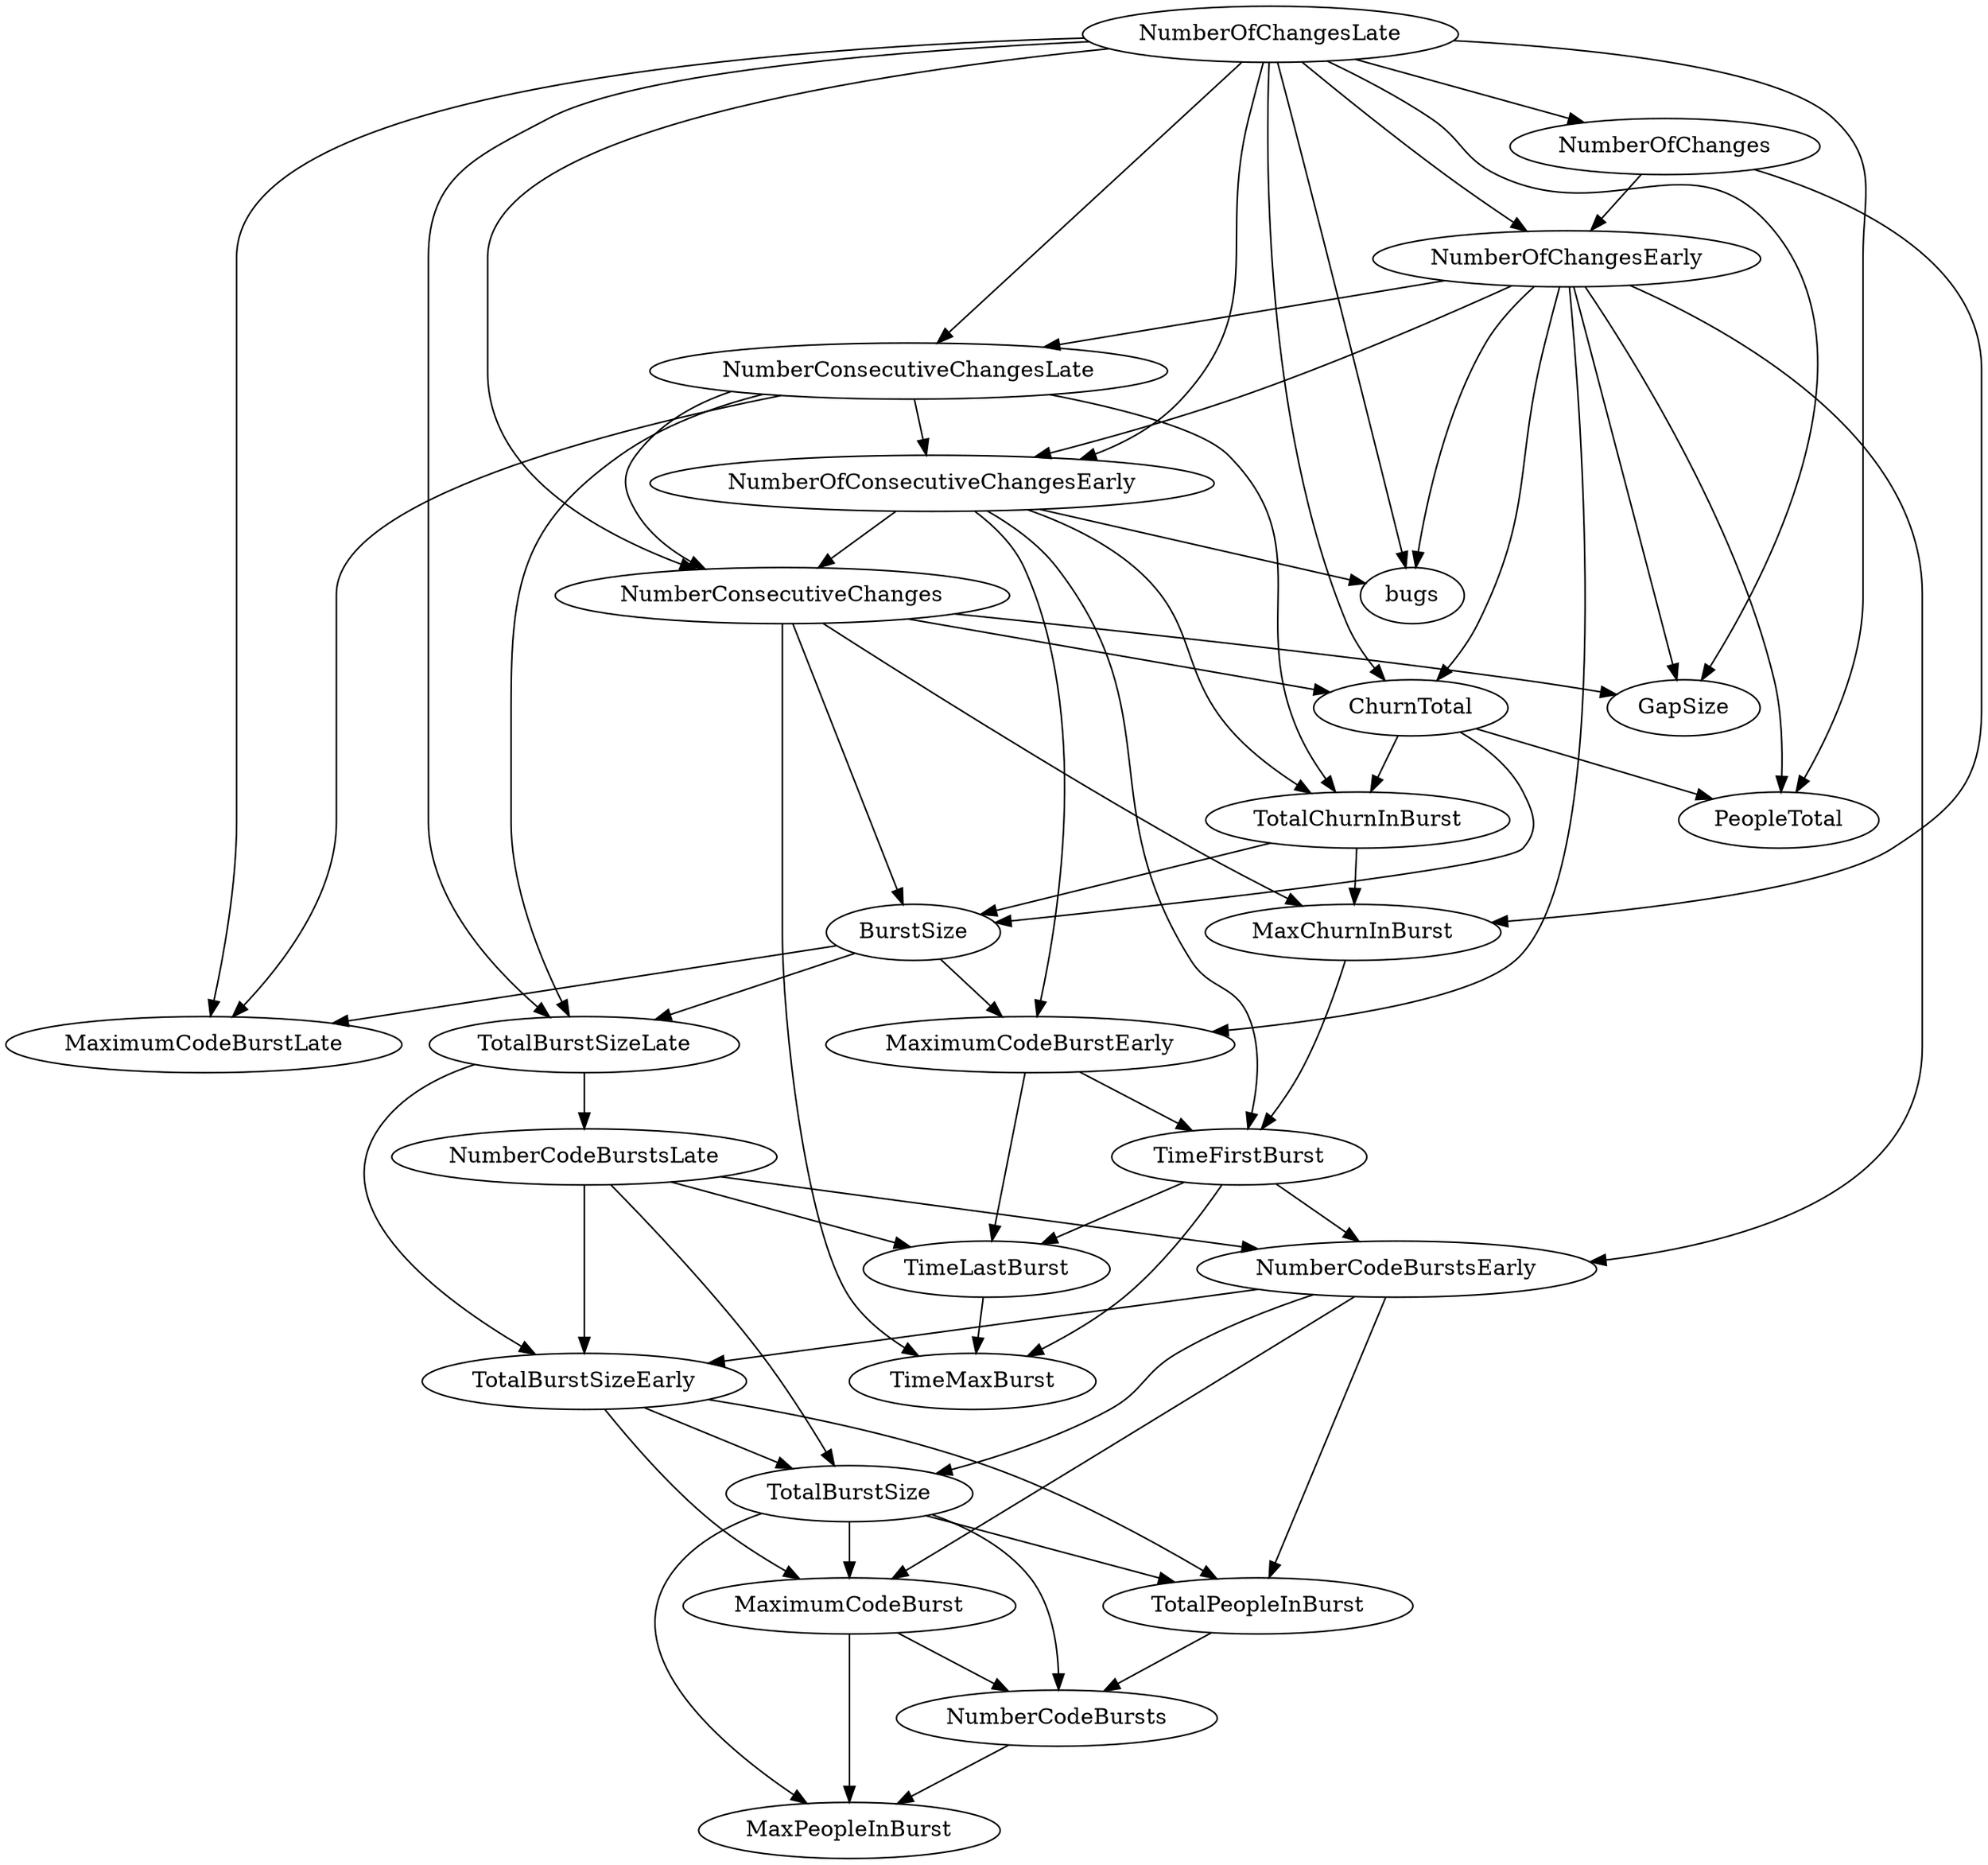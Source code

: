 digraph {
   TotalPeopleInBurst;
   MaximumCodeBurstLate;
   NumberOfChanges;
   MaxPeopleInBurst;
   TotalBurstSizeLate;
   NumberCodeBurstsLate;
   NumberOfChangesLate;
   NumberOfChangesEarly;
   MaxChurnInBurst;
   MaximumCodeBurstEarly;
   NumberCodeBurstsEarly;
   TimeFirstBurst;
   TotalChurnInBurst;
   ChurnTotal;
   MaximumCodeBurst;
   NumberOfConsecutiveChangesEarly;
   NumberConsecutiveChangesLate;
   TotalBurstSizeEarly;
   TotalBurstSize;
   TimeMaxBurst;
   NumberConsecutiveChanges;
   TimeLastBurst;
   NumberCodeBursts;
   PeopleTotal;
   bugs;
   GapSize;
   BurstSize;
   TotalPeopleInBurst -> NumberCodeBursts;
   NumberOfChanges -> NumberOfChangesEarly;
   NumberOfChanges -> MaxChurnInBurst;
   TotalBurstSizeLate -> NumberCodeBurstsLate;
   TotalBurstSizeLate -> TotalBurstSizeEarly;
   NumberCodeBurstsLate -> NumberCodeBurstsEarly;
   NumberCodeBurstsLate -> TotalBurstSizeEarly;
   NumberCodeBurstsLate -> TotalBurstSize;
   NumberCodeBurstsLate -> TimeLastBurst;
   NumberOfChangesLate -> MaximumCodeBurstLate;
   NumberOfChangesLate -> NumberOfChanges;
   NumberOfChangesLate -> TotalBurstSizeLate;
   NumberOfChangesLate -> NumberOfChangesEarly;
   NumberOfChangesLate -> ChurnTotal;
   NumberOfChangesLate -> NumberOfConsecutiveChangesEarly;
   NumberOfChangesLate -> NumberConsecutiveChangesLate;
   NumberOfChangesLate -> NumberConsecutiveChanges;
   NumberOfChangesLate -> PeopleTotal;
   NumberOfChangesLate -> bugs;
   NumberOfChangesLate -> GapSize;
   NumberOfChangesEarly -> MaximumCodeBurstEarly;
   NumberOfChangesEarly -> NumberCodeBurstsEarly;
   NumberOfChangesEarly -> ChurnTotal;
   NumberOfChangesEarly -> NumberOfConsecutiveChangesEarly;
   NumberOfChangesEarly -> NumberConsecutiveChangesLate;
   NumberOfChangesEarly -> PeopleTotal;
   NumberOfChangesEarly -> bugs;
   NumberOfChangesEarly -> GapSize;
   MaxChurnInBurst -> TimeFirstBurst;
   MaximumCodeBurstEarly -> TimeFirstBurst;
   MaximumCodeBurstEarly -> TimeLastBurst;
   NumberCodeBurstsEarly -> TotalPeopleInBurst;
   NumberCodeBurstsEarly -> MaximumCodeBurst;
   NumberCodeBurstsEarly -> TotalBurstSizeEarly;
   NumberCodeBurstsEarly -> TotalBurstSize;
   TimeFirstBurst -> NumberCodeBurstsEarly;
   TimeFirstBurst -> TimeMaxBurst;
   TimeFirstBurst -> TimeLastBurst;
   TotalChurnInBurst -> MaxChurnInBurst;
   TotalChurnInBurst -> BurstSize;
   ChurnTotal -> TotalChurnInBurst;
   ChurnTotal -> PeopleTotal;
   ChurnTotal -> BurstSize;
   MaximumCodeBurst -> MaxPeopleInBurst;
   MaximumCodeBurst -> NumberCodeBursts;
   NumberOfConsecutiveChangesEarly -> MaximumCodeBurstEarly;
   NumberOfConsecutiveChangesEarly -> TimeFirstBurst;
   NumberOfConsecutiveChangesEarly -> TotalChurnInBurst;
   NumberOfConsecutiveChangesEarly -> NumberConsecutiveChanges;
   NumberOfConsecutiveChangesEarly -> bugs;
   NumberConsecutiveChangesLate -> MaximumCodeBurstLate;
   NumberConsecutiveChangesLate -> TotalBurstSizeLate;
   NumberConsecutiveChangesLate -> TotalChurnInBurst;
   NumberConsecutiveChangesLate -> NumberOfConsecutiveChangesEarly;
   NumberConsecutiveChangesLate -> NumberConsecutiveChanges;
   TotalBurstSizeEarly -> TotalPeopleInBurst;
   TotalBurstSizeEarly -> MaximumCodeBurst;
   TotalBurstSizeEarly -> TotalBurstSize;
   TotalBurstSize -> TotalPeopleInBurst;
   TotalBurstSize -> MaxPeopleInBurst;
   TotalBurstSize -> MaximumCodeBurst;
   TotalBurstSize -> NumberCodeBursts;
   NumberConsecutiveChanges -> MaxChurnInBurst;
   NumberConsecutiveChanges -> ChurnTotal;
   NumberConsecutiveChanges -> TimeMaxBurst;
   NumberConsecutiveChanges -> GapSize;
   NumberConsecutiveChanges -> BurstSize;
   TimeLastBurst -> TimeMaxBurst;
   NumberCodeBursts -> MaxPeopleInBurst;
   BurstSize -> MaximumCodeBurstLate;
   BurstSize -> TotalBurstSizeLate;
   BurstSize -> MaximumCodeBurstEarly;
}
